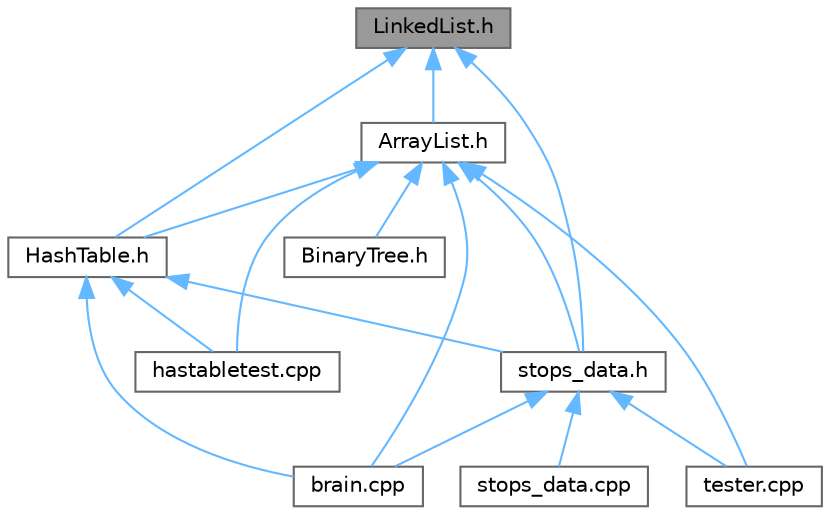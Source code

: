 digraph "LinkedList.h"
{
 // LATEX_PDF_SIZE
  bgcolor="transparent";
  edge [fontname=Helvetica,fontsize=10,labelfontname=Helvetica,labelfontsize=10];
  node [fontname=Helvetica,fontsize=10,shape=box,height=0.2,width=0.4];
  Node1 [id="Node000001",label="LinkedList.h",height=0.2,width=0.4,color="gray40", fillcolor="grey60", style="filled", fontcolor="black",tooltip=" "];
  Node1 -> Node2 [id="edge31_Node000001_Node000002",dir="back",color="steelblue1",style="solid",tooltip=" "];
  Node2 [id="Node000002",label="ArrayList.h",height=0.2,width=0.4,color="grey40", fillcolor="white", style="filled",URL="$_array_list_8h.html",tooltip=" "];
  Node2 -> Node3 [id="edge32_Node000002_Node000003",dir="back",color="steelblue1",style="solid",tooltip=" "];
  Node3 [id="Node000003",label="BinaryTree.h",height=0.2,width=0.4,color="grey40", fillcolor="white", style="filled",URL="$_binary_tree_8h.html",tooltip=" "];
  Node2 -> Node4 [id="edge33_Node000002_Node000004",dir="back",color="steelblue1",style="solid",tooltip=" "];
  Node4 [id="Node000004",label="HashTable.h",height=0.2,width=0.4,color="grey40", fillcolor="white", style="filled",URL="$_hash_table_8h.html",tooltip=" "];
  Node4 -> Node5 [id="edge34_Node000004_Node000005",dir="back",color="steelblue1",style="solid",tooltip=" "];
  Node5 [id="Node000005",label="brain.cpp",height=0.2,width=0.4,color="grey40", fillcolor="white", style="filled",URL="$brain_8cpp.html",tooltip=" "];
  Node4 -> Node6 [id="edge35_Node000004_Node000006",dir="back",color="steelblue1",style="solid",tooltip=" "];
  Node6 [id="Node000006",label="hastabletest.cpp",height=0.2,width=0.4,color="grey40", fillcolor="white", style="filled",URL="$hastabletest_8cpp.html",tooltip=" "];
  Node4 -> Node7 [id="edge36_Node000004_Node000007",dir="back",color="steelblue1",style="solid",tooltip=" "];
  Node7 [id="Node000007",label="stops_data.h",height=0.2,width=0.4,color="grey40", fillcolor="white", style="filled",URL="$stops__data_8h.html",tooltip=" "];
  Node7 -> Node5 [id="edge37_Node000007_Node000005",dir="back",color="steelblue1",style="solid",tooltip=" "];
  Node7 -> Node8 [id="edge38_Node000007_Node000008",dir="back",color="steelblue1",style="solid",tooltip=" "];
  Node8 [id="Node000008",label="stops_data.cpp",height=0.2,width=0.4,color="grey40", fillcolor="white", style="filled",URL="$stops__data_8cpp.html",tooltip=" "];
  Node7 -> Node9 [id="edge39_Node000007_Node000009",dir="back",color="steelblue1",style="solid",tooltip=" "];
  Node9 [id="Node000009",label="tester.cpp",height=0.2,width=0.4,color="grey40", fillcolor="white", style="filled",URL="$tester_8cpp.html",tooltip=" "];
  Node2 -> Node5 [id="edge40_Node000002_Node000005",dir="back",color="steelblue1",style="solid",tooltip=" "];
  Node2 -> Node6 [id="edge41_Node000002_Node000006",dir="back",color="steelblue1",style="solid",tooltip=" "];
  Node2 -> Node7 [id="edge42_Node000002_Node000007",dir="back",color="steelblue1",style="solid",tooltip=" "];
  Node2 -> Node9 [id="edge43_Node000002_Node000009",dir="back",color="steelblue1",style="solid",tooltip=" "];
  Node1 -> Node4 [id="edge44_Node000001_Node000004",dir="back",color="steelblue1",style="solid",tooltip=" "];
  Node1 -> Node7 [id="edge45_Node000001_Node000007",dir="back",color="steelblue1",style="solid",tooltip=" "];
}
